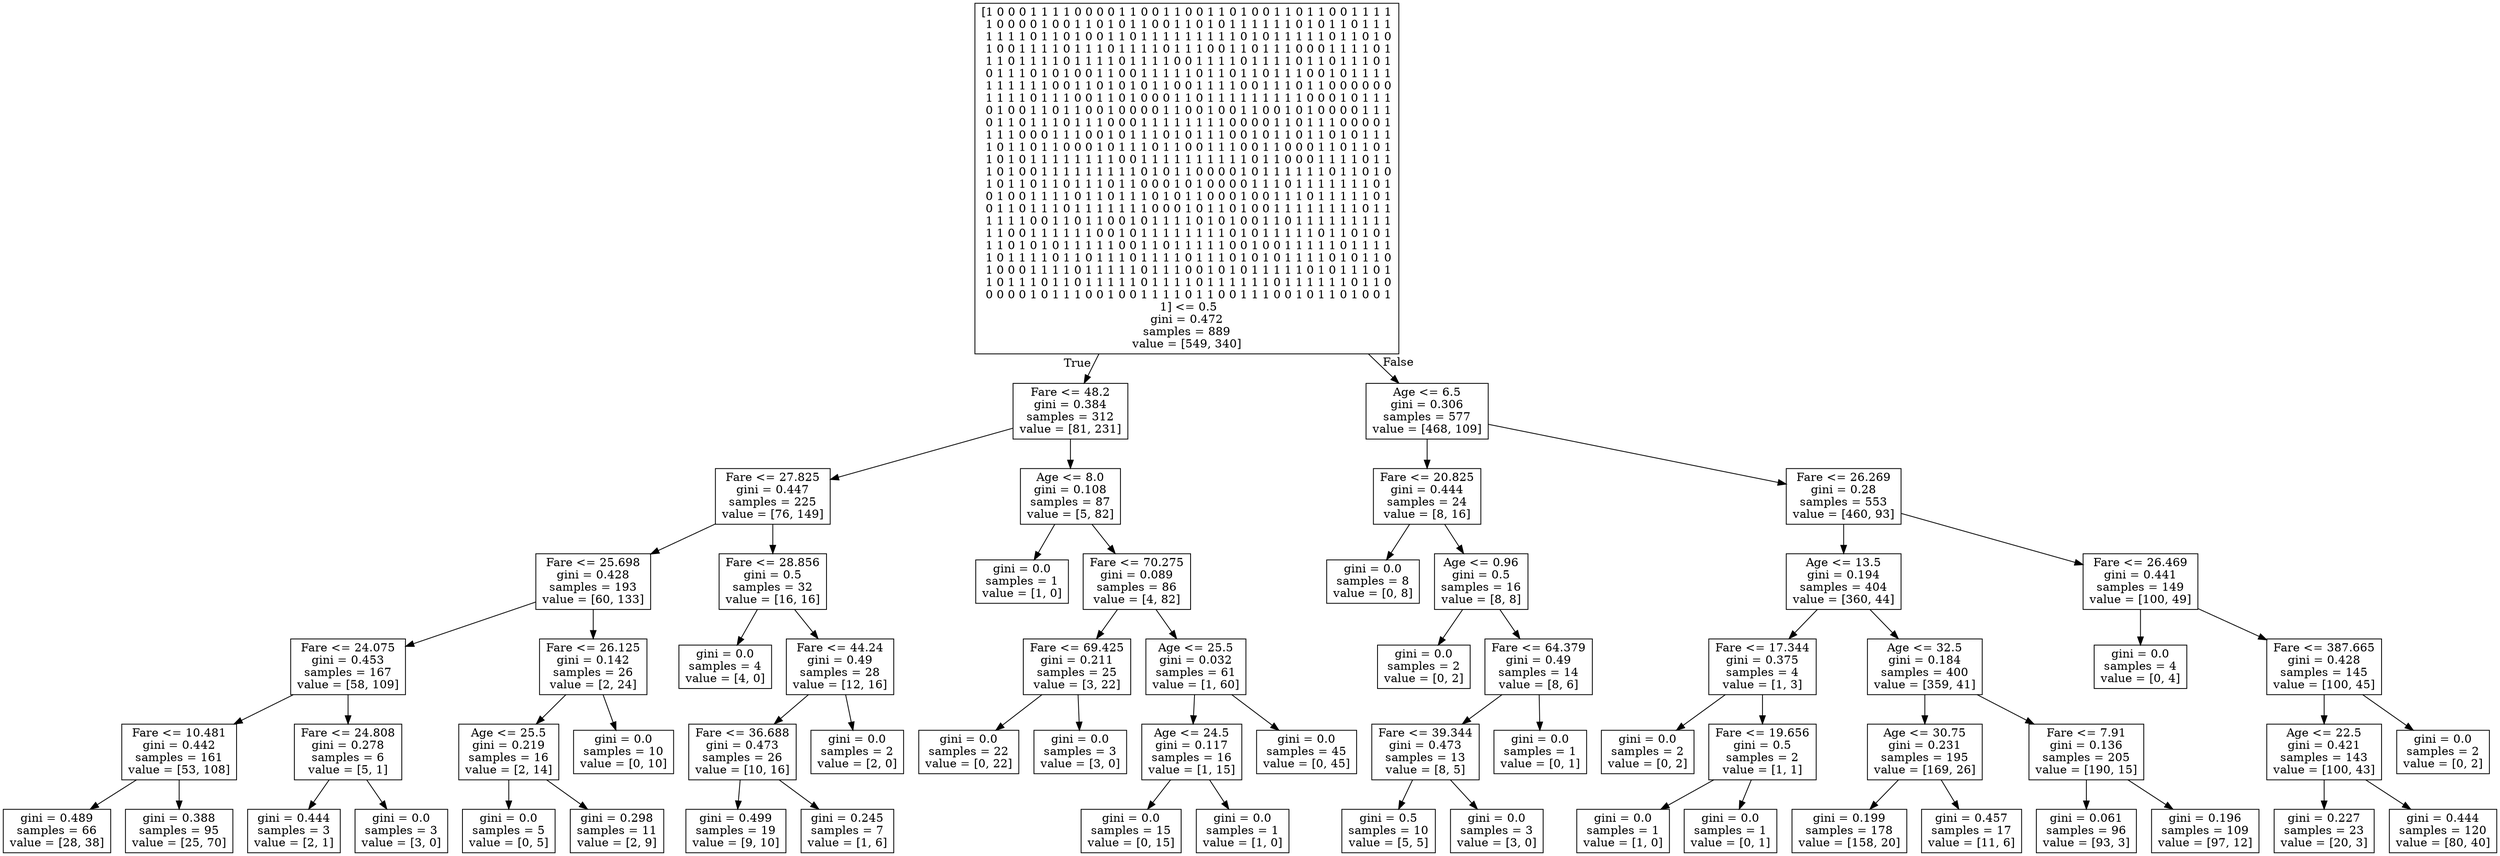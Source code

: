 digraph Tree {
node [shape=box] ;
0 [label="[1 0 0 0 1 1 1 1 0 0 0 0 1 1 0 0 1 1 0 0 1 1 0 1 0 0 1 1 0 1 1 0 0 1 1 1 1
 1 0 0 0 0 1 0 0 1 1 0 1 0 1 1 0 0 1 1 0 1 0 1 1 1 1 1 1 0 1 0 1 1 0 1 1 1
 1 1 1 1 0 1 1 0 1 0 0 1 1 0 1 1 1 1 1 1 1 1 1 0 1 0 1 1 1 1 1 0 1 1 0 1 0
 1 0 0 1 1 1 1 0 1 1 1 0 1 1 1 1 0 1 1 1 0 0 1 1 0 1 1 1 0 0 0 1 1 1 1 0 1
 1 1 0 1 1 1 1 0 1 1 1 1 0 1 1 1 1 0 0 1 1 1 1 0 1 1 1 1 0 1 1 0 1 1 1 0 1
 0 1 1 1 0 1 0 1 0 0 1 1 0 0 1 1 1 1 1 0 1 1 0 1 1 0 1 1 1 0 0 1 0 1 1 1 1
 1 1 1 1 1 1 0 0 1 1 0 1 0 1 0 1 1 0 0 1 1 1 1 0 0 1 1 1 0 1 1 0 0 0 0 0 0
 1 1 1 1 0 1 1 1 0 0 1 1 0 1 0 0 0 1 1 0 1 1 1 1 1 1 1 1 1 0 0 0 1 0 1 1 1
 0 1 0 0 1 1 0 1 1 0 0 1 0 0 0 0 1 1 0 0 1 0 0 1 1 0 0 1 0 1 0 0 0 0 1 1 1
 0 1 1 0 1 1 1 0 1 1 1 0 0 0 1 1 1 1 1 1 1 1 0 0 0 0 1 1 0 1 1 1 0 0 0 0 1
 1 1 1 0 0 0 1 1 1 0 0 1 0 1 1 1 0 1 0 1 1 1 0 0 1 0 1 1 0 1 1 0 1 0 1 1 1
 1 0 1 1 0 1 1 0 0 0 1 0 1 1 1 0 1 1 0 0 1 1 1 0 0 1 1 0 0 0 1 1 0 1 1 0 1
 1 0 1 0 1 1 1 1 1 1 1 1 0 0 1 1 1 1 1 1 1 1 1 1 0 1 1 0 0 0 1 1 1 1 0 1 1
 1 0 1 0 0 1 1 1 1 1 1 1 1 1 0 1 0 1 1 0 0 0 0 1 0 1 1 1 1 1 1 0 1 1 0 1 0
 1 0 1 1 0 1 1 0 1 1 1 0 1 1 0 0 0 1 0 1 0 0 0 0 1 1 1 0 1 1 1 1 1 1 1 0 1
 0 1 0 0 1 1 1 1 0 1 1 0 1 1 1 0 1 0 1 1 0 0 0 1 0 0 1 1 1 0 1 1 1 1 1 0 1
 0 1 1 0 1 1 1 0 1 1 1 1 1 1 1 0 0 0 1 0 1 1 0 1 0 0 1 1 1 1 1 1 1 1 0 1 1
 1 1 1 1 0 0 1 1 0 1 1 0 0 1 0 1 1 1 1 0 1 0 1 0 0 1 1 0 1 1 1 1 1 1 1 1 1
 1 1 0 0 1 1 1 1 1 1 0 0 1 0 1 1 1 1 1 1 1 1 0 1 0 1 1 1 1 1 0 1 1 0 1 0 1
 1 1 0 1 0 1 0 1 1 1 1 1 0 0 1 1 0 1 1 1 1 1 0 0 1 0 0 1 1 1 1 1 0 1 1 1 1
 1 0 1 1 1 1 0 1 1 0 1 1 1 0 1 1 1 1 0 1 1 1 0 1 0 1 0 1 1 1 1 0 1 0 1 1 0
 1 0 0 0 1 1 1 1 0 1 1 1 1 1 0 1 1 1 0 0 1 0 1 0 1 1 1 1 1 0 1 0 1 1 1 0 1
 1 0 1 1 1 0 1 1 0 1 1 1 1 1 0 1 1 1 1 0 1 1 1 1 1 1 0 1 1 1 1 1 1 0 1 1 0
 0 0 0 0 1 0 1 1 1 0 0 1 0 0 1 1 1 1 0 1 1 0 0 1 1 1 0 0 1 0 1 1 0 1 0 0 1
 1] <= 0.5\ngini = 0.472\nsamples = 889\nvalue = [549, 340]"] ;
1 [label="Fare <= 48.2\ngini = 0.384\nsamples = 312\nvalue = [81, 231]"] ;
0 -> 1 [labeldistance=2.5, labelangle=45, headlabel="True"] ;
2 [label="Fare <= 27.825\ngini = 0.447\nsamples = 225\nvalue = [76, 149]"] ;
1 -> 2 ;
3 [label="Fare <= 25.698\ngini = 0.428\nsamples = 193\nvalue = [60, 133]"] ;
2 -> 3 ;
4 [label="Fare <= 24.075\ngini = 0.453\nsamples = 167\nvalue = [58, 109]"] ;
3 -> 4 ;
5 [label="Fare <= 10.481\ngini = 0.442\nsamples = 161\nvalue = [53, 108]"] ;
4 -> 5 ;
6 [label="gini = 0.489\nsamples = 66\nvalue = [28, 38]"] ;
5 -> 6 ;
7 [label="gini = 0.388\nsamples = 95\nvalue = [25, 70]"] ;
5 -> 7 ;
8 [label="Fare <= 24.808\ngini = 0.278\nsamples = 6\nvalue = [5, 1]"] ;
4 -> 8 ;
9 [label="gini = 0.444\nsamples = 3\nvalue = [2, 1]"] ;
8 -> 9 ;
10 [label="gini = 0.0\nsamples = 3\nvalue = [3, 0]"] ;
8 -> 10 ;
11 [label="Fare <= 26.125\ngini = 0.142\nsamples = 26\nvalue = [2, 24]"] ;
3 -> 11 ;
12 [label="Age <= 25.5\ngini = 0.219\nsamples = 16\nvalue = [2, 14]"] ;
11 -> 12 ;
13 [label="gini = 0.0\nsamples = 5\nvalue = [0, 5]"] ;
12 -> 13 ;
14 [label="gini = 0.298\nsamples = 11\nvalue = [2, 9]"] ;
12 -> 14 ;
15 [label="gini = 0.0\nsamples = 10\nvalue = [0, 10]"] ;
11 -> 15 ;
16 [label="Fare <= 28.856\ngini = 0.5\nsamples = 32\nvalue = [16, 16]"] ;
2 -> 16 ;
17 [label="gini = 0.0\nsamples = 4\nvalue = [4, 0]"] ;
16 -> 17 ;
18 [label="Fare <= 44.24\ngini = 0.49\nsamples = 28\nvalue = [12, 16]"] ;
16 -> 18 ;
19 [label="Fare <= 36.688\ngini = 0.473\nsamples = 26\nvalue = [10, 16]"] ;
18 -> 19 ;
20 [label="gini = 0.499\nsamples = 19\nvalue = [9, 10]"] ;
19 -> 20 ;
21 [label="gini = 0.245\nsamples = 7\nvalue = [1, 6]"] ;
19 -> 21 ;
22 [label="gini = 0.0\nsamples = 2\nvalue = [2, 0]"] ;
18 -> 22 ;
23 [label="Age <= 8.0\ngini = 0.108\nsamples = 87\nvalue = [5, 82]"] ;
1 -> 23 ;
24 [label="gini = 0.0\nsamples = 1\nvalue = [1, 0]"] ;
23 -> 24 ;
25 [label="Fare <= 70.275\ngini = 0.089\nsamples = 86\nvalue = [4, 82]"] ;
23 -> 25 ;
26 [label="Fare <= 69.425\ngini = 0.211\nsamples = 25\nvalue = [3, 22]"] ;
25 -> 26 ;
27 [label="gini = 0.0\nsamples = 22\nvalue = [0, 22]"] ;
26 -> 27 ;
28 [label="gini = 0.0\nsamples = 3\nvalue = [3, 0]"] ;
26 -> 28 ;
29 [label="Age <= 25.5\ngini = 0.032\nsamples = 61\nvalue = [1, 60]"] ;
25 -> 29 ;
30 [label="Age <= 24.5\ngini = 0.117\nsamples = 16\nvalue = [1, 15]"] ;
29 -> 30 ;
31 [label="gini = 0.0\nsamples = 15\nvalue = [0, 15]"] ;
30 -> 31 ;
32 [label="gini = 0.0\nsamples = 1\nvalue = [1, 0]"] ;
30 -> 32 ;
33 [label="gini = 0.0\nsamples = 45\nvalue = [0, 45]"] ;
29 -> 33 ;
34 [label="Age <= 6.5\ngini = 0.306\nsamples = 577\nvalue = [468, 109]"] ;
0 -> 34 [labeldistance=2.5, labelangle=-45, headlabel="False"] ;
35 [label="Fare <= 20.825\ngini = 0.444\nsamples = 24\nvalue = [8, 16]"] ;
34 -> 35 ;
36 [label="gini = 0.0\nsamples = 8\nvalue = [0, 8]"] ;
35 -> 36 ;
37 [label="Age <= 0.96\ngini = 0.5\nsamples = 16\nvalue = [8, 8]"] ;
35 -> 37 ;
38 [label="gini = 0.0\nsamples = 2\nvalue = [0, 2]"] ;
37 -> 38 ;
39 [label="Fare <= 64.379\ngini = 0.49\nsamples = 14\nvalue = [8, 6]"] ;
37 -> 39 ;
40 [label="Fare <= 39.344\ngini = 0.473\nsamples = 13\nvalue = [8, 5]"] ;
39 -> 40 ;
41 [label="gini = 0.5\nsamples = 10\nvalue = [5, 5]"] ;
40 -> 41 ;
42 [label="gini = 0.0\nsamples = 3\nvalue = [3, 0]"] ;
40 -> 42 ;
43 [label="gini = 0.0\nsamples = 1\nvalue = [0, 1]"] ;
39 -> 43 ;
44 [label="Fare <= 26.269\ngini = 0.28\nsamples = 553\nvalue = [460, 93]"] ;
34 -> 44 ;
45 [label="Age <= 13.5\ngini = 0.194\nsamples = 404\nvalue = [360, 44]"] ;
44 -> 45 ;
46 [label="Fare <= 17.344\ngini = 0.375\nsamples = 4\nvalue = [1, 3]"] ;
45 -> 46 ;
47 [label="gini = 0.0\nsamples = 2\nvalue = [0, 2]"] ;
46 -> 47 ;
48 [label="Fare <= 19.656\ngini = 0.5\nsamples = 2\nvalue = [1, 1]"] ;
46 -> 48 ;
49 [label="gini = 0.0\nsamples = 1\nvalue = [1, 0]"] ;
48 -> 49 ;
50 [label="gini = 0.0\nsamples = 1\nvalue = [0, 1]"] ;
48 -> 50 ;
51 [label="Age <= 32.5\ngini = 0.184\nsamples = 400\nvalue = [359, 41]"] ;
45 -> 51 ;
52 [label="Age <= 30.75\ngini = 0.231\nsamples = 195\nvalue = [169, 26]"] ;
51 -> 52 ;
53 [label="gini = 0.199\nsamples = 178\nvalue = [158, 20]"] ;
52 -> 53 ;
54 [label="gini = 0.457\nsamples = 17\nvalue = [11, 6]"] ;
52 -> 54 ;
55 [label="Fare <= 7.91\ngini = 0.136\nsamples = 205\nvalue = [190, 15]"] ;
51 -> 55 ;
56 [label="gini = 0.061\nsamples = 96\nvalue = [93, 3]"] ;
55 -> 56 ;
57 [label="gini = 0.196\nsamples = 109\nvalue = [97, 12]"] ;
55 -> 57 ;
58 [label="Fare <= 26.469\ngini = 0.441\nsamples = 149\nvalue = [100, 49]"] ;
44 -> 58 ;
59 [label="gini = 0.0\nsamples = 4\nvalue = [0, 4]"] ;
58 -> 59 ;
60 [label="Fare <= 387.665\ngini = 0.428\nsamples = 145\nvalue = [100, 45]"] ;
58 -> 60 ;
61 [label="Age <= 22.5\ngini = 0.421\nsamples = 143\nvalue = [100, 43]"] ;
60 -> 61 ;
62 [label="gini = 0.227\nsamples = 23\nvalue = [20, 3]"] ;
61 -> 62 ;
63 [label="gini = 0.444\nsamples = 120\nvalue = [80, 40]"] ;
61 -> 63 ;
64 [label="gini = 0.0\nsamples = 2\nvalue = [0, 2]"] ;
60 -> 64 ;
}